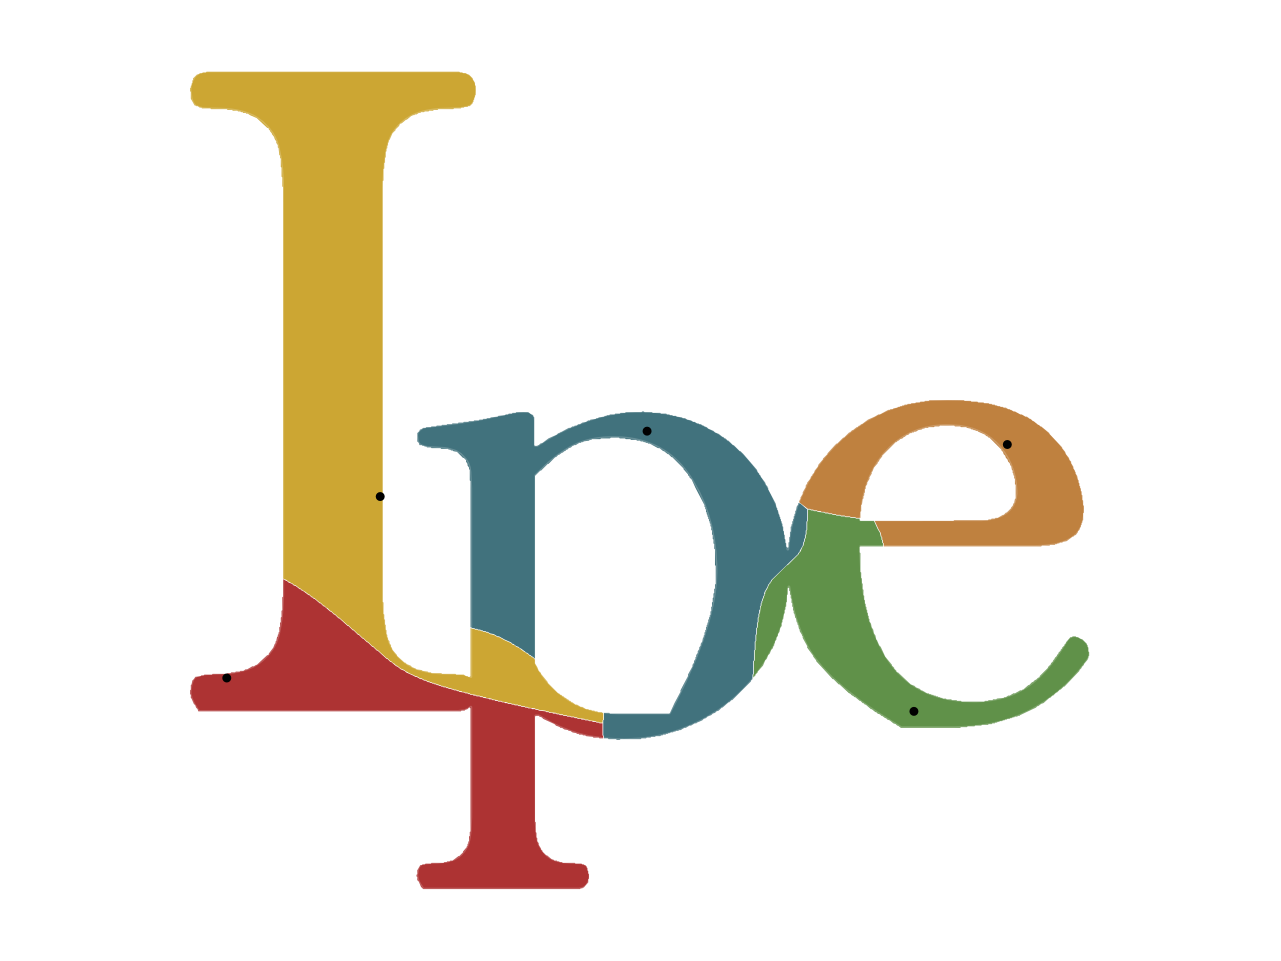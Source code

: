 <ipe creator="matplotlib" version="70005">
 <ipestyle name="opacity">
  <opacity name="10%" value="0.1"/>
  <opacity name="20%" value="0.2"/>
  <opacity name="30%" value="0.3"/>
  <opacity name="40%" value="0.4"/>
  <opacity name="50%" value="0.5"/>
  <opacity name="60%" value="0.6"/>
  <opacity name="70%" value="0.7"/>
  <opacity name="80%" value="0.8"/>
  <opacity name="90%" value="0.9"/>
 </ipestyle>
 <page>
  <path cap="0" fill="1 1 1" fillrule="wind" join="0" pen="0" stroke="1 1 1">
0 0 m
460.8 0 l
460.8 345.6 l
0 345.6 l
h
  </path>
  <path cap="0" fill="0.6 0 0" fillrule="wind" join="0" pen="0" stroke="0 0 0">
70.0485 101.391 m
69.2387 100.581 l
68.9687 99.2311 l
68.6988 98.9612 l
68.6988 97.3413 l
68.4288 97.0713 l
68.4288 95.7214 l
68.6988 95.4514 l
68.6988 94.3715 l
68.9687 94.1016 l
69.7786 92.2117 l
70.3185 91.6718 l
70.5884 90.8618 l
71.1283 90.3219 l
71.3983 89.5119 l
165.881 89.5119 l
166.151 89.7819 l
167.231 89.7819 l
167.501 90.0519 l
168.311 90.3219 l
168.851 90.8618 l
169.121 90.8618 l
169.391 90.5919 l
169.391 46.3155 l
169.121 46.0456 l
169.121 44.6957 l
168.851 44.4257 l
168.851 42.8058 l
168.581 42.5359 l
168.581 41.9959 l
168.311 41.7259 l
168.311 41.186 l
168.041 40.916 l
168.041 40.646 l
166.691 39.0261 l
166.691 38.7562 l
165.342 37.4063 l
165.072 37.4063 l
162.912 35.7864 l
162.102 35.7864 l
161.832 35.5164 l
161.022 35.5164 l
160.752 35.2465 l
159.943 35.2465 l
159.673 34.9765 l
155.353 34.9765 l
155.083 34.7065 l
153.194 34.7065 l
152.924 34.4365 l
152.114 34.4365 l
151.844 34.1666 l
151.304 34.1666 l
150.224 32.2767 l
150.224 30.9268 l
149.954 30.6568 l
149.954 30.1169 l
150.224 29.8469 l
150.224 28.767 l
150.764 28.227 l
151.574 26.3372 l
152.384 25.5273 l
208.804 25.5273 l
209.074 25.7973 l
209.614 25.7973 l
209.884 26.0672 l
210.154 26.0672 l
211.773 27.9571 l
211.773 29.037 l
212.043 29.307 l
212.043 30.9268 l
211.773 31.1968 l
211.773 32.0067 l
211.503 32.2767 l
211.503 33.0866 l
211.233 33.3566 l
211.233 33.6266 l
210.694 34.1666 l
210.424 34.1666 l
210.154 34.4365 l
209.614 34.4365 l
209.344 34.7065 l
207.184 34.7065 l
206.914 34.9765 l
202.595 34.9765 l
202.325 35.2465 l
201.515 35.2465 l
201.245 35.5164 l
200.705 35.5164 l
200.435 35.7864 l
199.625 35.7864 l
199.356 36.0564 l
198.546 36.3264 l
196.926 37.6763 l
196.656 37.6763 l
195.306 39.0261 l
195.306 39.2961 l
194.766 39.8361 l
194.766 40.1061 l
193.956 41.4559 l
193.956 41.9959 l
193.417 42.8058 l
193.417 43.8857 l
193.147 44.1557 l
193.147 45.7756 l
192.877 46.0456 l
192.877 49.5553 l
192.607 49.8252 l
192.607 87.6221 l
192.877 87.8921 l
193.956 87.8921 l
194.226 87.6221 l
195.036 87.3521 l
195.576 86.8122 l
199.625 84.9223 l
200.165 84.3824 l
201.515 83.8424 l
201.785 83.5724 l
202.325 83.5724 l
203.135 83.0325 l
204.485 82.7625 l
204.755 82.4925 l
205.294 82.4925 l
206.104 81.9526 l
207.454 81.6826 l
207.724 81.4126 l
208.264 81.4126 l
208.534 81.1426 l
209.614 81.1426 l
209.884 80.8727 l
210.694 80.8727 l
210.963 80.6027 l
213.393 80.3327 l
213.663 80.0627 l
215.553 80.0627 l
215.823 79.7928 l
217.172 79.7928 l
217.172 80.6027 l
216.902 80.8727 l
216.902 85.1923 l
215.823 85.1923 l
215.553 85.4623 l
214.743 85.4623 l
214.473 85.7323 l
213.393 85.7323 l
213.123 86.0022 l
212.043 86.0022 l
211.773 86.2722 l
210.694 86.2722 l
210.424 86.5422 l
209.344 86.5422 l
209.074 86.8122 l
207.994 86.8122 l
207.724 87.0821 l
206.914 87.0821 l
206.644 87.3521 l
205.564 87.3521 l
205.294 87.6221 l
204.215 87.6221 l
203.945 87.8921 l
202.865 87.8921 l
202.595 88.1621 l
201.515 88.1621 l
201.245 88.432 l
200.435 88.432 l
200.165 88.702 l
199.086 88.702 l
198.816 88.972 l
197.736 88.972 l
197.466 89.242 l
196.656 89.242 l
196.386 89.5119 l
193.956 89.7819 l
193.687 90.0519 l
192.877 90.0519 l
192.607 90.3219 l
191.527 90.3219 l
191.257 90.5919 l
190.177 90.5919 l
189.907 90.8618 l
189.097 90.8618 l
188.827 91.1318 l
187.748 91.1318 l
187.478 91.4018 l
186.668 91.4018 l
186.398 91.6718 l
185.318 91.6718 l
185.048 91.9417 l
184.238 91.9417 l
183.968 92.2117 l
182.888 92.2117 l
182.619 92.4817 l
181.809 92.4817 l
181.539 92.7517 l
180.729 92.7517 l
180.459 93.0216 l
179.379 93.0216 l
179.109 93.2916 l
178.299 93.2916 l
178.029 93.5616 l
177.219 93.5616 l
176.95 93.8316 l
176.14 93.8316 l
175.87 94.1016 l
173.98 94.3715 l
173.71 94.6415 l
172.9 94.6415 l
172.63 94.9115 l
171.55 94.9115 l
171.281 95.1815 l
170.471 95.1815 l
170.201 95.4514 l
169.391 95.4514 l
169.121 95.7214 l
168.581 95.7214 l
168.311 95.9914 l
167.501 95.9914 l
167.231 96.2614 l
165.342 96.5314 l
165.072 96.8013 l
164.532 96.8013 l
164.262 97.0713 l
163.452 97.0713 l
163.182 97.3413 l
162.642 97.3413 l
162.372 97.6113 l
161.562 97.6113 l
161.292 97.8812 l
160.752 97.8812 l
160.482 98.1512 l
159.673 98.1512 l
159.403 98.4212 l
158.863 98.4212 l
158.593 98.6912 l
158.053 98.6912 l
157.783 98.9612 l
157.243 98.9612 l
156.973 99.2311 l
156.433 99.2311 l
156.163 99.5011 l
155.623 99.5011 l
155.353 99.7711 l
154.813 99.7711 l
154.543 100.041 l
154.004 100.041 l
153.194 100.581 l
152.654 100.581 l
151.844 101.121 l
151.304 101.121 l
149.954 101.931 l
149.414 101.931 l
149.144 102.201 l
146.175 103.551 l
145.635 104.091 l
144.285 104.631 l
142.936 105.711 l
142.666 105.711 l
140.776 107.33 l
140.506 107.33 l
139.426 108.41 l
139.156 108.41 l
135.917 111.38 l
135.647 111.38 l
134.297 112.73 l
134.027 112.73 l
132.407 114.35 l
132.137 114.35 l
130.788 115.7 l
130.518 115.7 l
129.168 117.05 l
128.898 117.05 l
127.278 118.67 l
127.008 118.67 l
125.389 120.289 l
125.119 120.289 l
122.149 122.989 l
121.879 122.989 l
120.53 124.339 l
120.26 124.339 l
119.18 125.419 l
118.91 125.419 l
116.75 127.309 l
116.48 127.309 l
115.4 128.389 l
115.131 128.389 l
113.241 130.009 l
112.971 130.009 l
112.431 130.549 l
112.161 130.549 l
111.351 131.358 l
111.081 131.358 l
108.922 132.978 l
108.652 132.978 l
108.112 133.518 l
107.842 133.518 l
106.492 134.598 l
105.682 134.868 l
105.142 135.408 l
103.793 135.948 l
103.253 136.488 l
102.983 136.488 l
102.173 137.028 l
101.903 137.028 l
101.903 130.818 l
101.633 130.549 l
101.633 125.959 l
101.363 125.689 l
101.363 123.529 l
101.093 123.259 l
101.093 121.639 l
100.823 121.369 l
100.823 120.019 l
100.553 119.749 l
100.553 118.13 l
100.283 117.86 l
100.283 117.32 l
100.013 117.05 l
100.013 116.51 l
99.7432 116.24 l
99.4733 114.89 l
99.2033 114.62 l
99.2033 114.08 l
98.9334 113.81 l
98.3935 112.46 l
96.7738 110.3 l
96.7738 110.03 l
96.5038 109.76 l
96.2339 109.76 l
92.4545 106.251 l
92.1846 106.251 l
91.3747 105.711 l
90.8348 105.711 l
88.9452 104.631 l
88.4053 104.631 l
87.5954 104.091 l
86.5156 104.091 l
86.2457 103.821 l
84.8959 103.821 l
84.6259 103.551 l
83.2762 103.551 l
83.0062 103.281 l
81.9264 103.281 l
81.6565 103.011 l
76.5274 103.011 l
76.2574 102.741 l
73.5579 102.741 l
73.288 102.471 l
72.4781 102.471 l
72.2081 102.201 l
70.3185 101.931 l
69.7786 101.121 l
h
  </path>
  <path cap="0" fill="0.686275 0.380392 0.0627451" fillrule="wind" join="0" pen="0" stroke="0 0 0">
358.897 185.354 m
360.517 183.734 l
360.517 183.464 l
361.057 182.924 l
361.327 182.114 l
361.867 181.574 l
362.137 180.764 l
362.676 180.224 l
362.946 179.414 l
363.486 178.874 l
363.756 178.065 l
364.026 177.795 l
364.296 176.445 l
364.566 176.175 l
364.566 175.365 l
364.836 175.095 l
364.836 174.555 l
365.106 174.285 l
365.106 173.475 l
365.376 173.205 l
365.376 171.315 l
365.646 171.045 l
365.646 166.186 l
365.376 165.916 l
365.106 164.566 l
364.836 164.296 l
364.566 163.486 l
364.026 162.946 l
364.026 162.676 l
362.407 161.056 l
362.137 161.056 l
361.327 160.246 l
361.057 160.246 l
359.167 159.166 l
358.357 159.166 l
358.087 158.896 l
357.007 158.896 l
356.738 158.626 l
355.928 158.626 l
355.658 158.356 l
343.51 158.356 l
343.24 158.086 l
314.895 158.086 l
316.245 155.116 l
317.055 153.767 l
317.325 152.417 l
317.594 152.147 l
317.594 151.337 l
317.864 151.067 l
317.864 150.257 l
318.134 149.987 l
318.134 148.907 l
374.824 148.907 l
375.094 149.177 l
377.794 149.177 l
378.064 149.447 l
379.683 149.447 l
379.953 149.717 l
380.493 149.717 l
380.763 149.987 l
381.303 149.987 l
381.573 150.257 l
382.383 150.257 l
382.653 150.527 l
384.003 150.797 l
386.162 152.417 l
386.432 152.417 l
386.972 152.957 l
387.242 152.957 l
388.052 154.037 l
388.052 154.307 l
388.592 154.846 l
388.862 155.656 l
389.132 155.926 l
389.132 156.466 l
389.402 156.736 l
389.402 157.276 l
389.672 157.546 l
389.672 158.086 l
389.942 158.356 l
389.942 160.786 l
390.212 161.056 l
390.212 163.486 l
389.942 163.756 l
389.942 165.376 l
389.672 165.646 l
389.672 167.265 l
389.402 167.535 l
389.402 168.615 l
389.132 168.885 l
389.132 169.695 l
388.862 169.965 l
388.862 170.505 l
388.592 170.775 l
388.592 171.585 l
388.322 171.855 l
388.322 172.665 l
388.052 172.935 l
387.782 174.285 l
387.242 175.095 l
387.242 175.635 l
386.972 175.905 l
386.972 176.175 l
386.432 176.985 l
386.432 177.525 l
385.622 178.874 l
385.622 179.414 l
385.082 179.954 l
384.813 180.764 l
383.733 182.114 l
383.463 182.924 l
382.383 184.274 l
382.383 184.544 l
377.794 189.404 l
377.794 189.674 l
374.824 192.103 l
374.554 192.103 l
374.014 192.643 l
373.744 192.643 l
372.125 193.993 l
371.855 193.993 l
371.045 194.803 l
370.775 194.803 l
369.695 195.613 l
369.155 195.613 l
367.806 196.423 l
367.266 196.423 l
365.376 197.503 l
364.836 197.503 l
364.026 198.043 l
363.756 198.043 l
363.486 198.313 l
362.946 198.313 l
362.137 198.853 l
361.327 198.853 l
361.057 199.123 l
360.247 199.123 l
359.977 199.393 l
359.167 199.393 l
358.897 199.663 l
358.357 199.663 l
358.087 199.933 l
357.277 199.933 l
357.007 200.203 l
356.198 200.203 l
355.928 200.473 l
354.308 200.473 l
354.038 200.743 l
352.148 200.743 l
351.878 201.013 l
349.719 201.013 l
349.449 201.283 l
347.289 201.283 l
347.019 201.553 l
334.601 201.553 l
334.332 201.283 l
332.982 201.283 l
332.712 201.013 l
331.362 201.013 l
331.092 200.743 l
329.742 200.743 l
329.472 200.473 l
328.123 200.473 l
327.853 200.203 l
326.773 200.203 l
326.503 199.933 l
325.693 199.933 l
325.423 199.663 l
324.883 199.663 l
324.613 199.393 l
324.073 199.393 l
323.803 199.123 l
323.263 199.123 l
322.994 198.853 l
321.644 198.583 l
321.374 198.313 l
320.564 198.313 l
320.294 198.043 l
319.754 198.043 l
316.785 196.423 l
316.245 196.423 l
314.895 195.613 l
312.465 194.533 l
310.306 192.913 l
310.036 192.913 l
309.496 192.373 l
309.226 192.373 l
308.686 191.833 l
308.416 191.833 l
307.066 190.754 l
306.796 190.754 l
305.987 189.944 l
305.717 189.944 l
303.827 188.054 l
303.557 188.054 l
301.397 185.894 l
301.127 185.894 l
300.588 185.354 l
297.888 182.384 l
297.888 182.114 l
296.268 180.494 l
296.268 180.224 l
294.649 178.335 l
294.379 177.525 l
293.299 176.175 l
293.029 175.365 l
292.489 174.825 l
292.489 174.555 l
291.949 174.015 l
291.679 173.205 l
290.599 171.855 l
290.599 171.585 l
290.059 170.775 l
290.059 170.235 l
288.98 168.345 l
288.98 167.805 l
288.17 166.456 l
288.17 165.916 l
287.9 165.646 l
287.63 164.836 l
290.869 162.406 l
291.679 162.406 l
291.949 162.136 l
292.759 162.136 l
293.029 161.866 l
294.109 161.866 l
294.379 161.596 l
295.458 161.596 l
295.728 161.326 l
296.808 161.326 l
297.078 161.056 l
298.158 161.056 l
298.428 160.786 l
299.508 160.786 l
299.778 160.516 l
300.857 160.516 l
301.127 160.246 l
302.477 160.246 l
302.747 159.976 l
304.097 159.976 l
304.367 159.706 l
305.987 159.706 l
306.257 159.436 l
307.876 159.436 l
308.146 159.166 l
309.766 159.166 l
309.766 161.326 l
310.036 161.596 l
310.036 163.756 l
310.306 164.026 l
310.576 165.916 l
310.846 166.186 l
310.846 166.995 l
311.116 167.265 l
311.116 168.075 l
311.386 168.345 l
311.386 169.425 l
311.656 169.695 l
311.656 170.505 l
312.195 171.315 l
312.195 171.855 l
313.005 173.205 l
313.005 173.745 l
313.815 175.095 l
313.815 175.635 l
314.085 175.905 l
314.625 177.255 l
315.975 178.874 l
315.975 179.144 l
316.515 179.684 l
316.515 179.954 l
317.594 181.304 l
317.594 181.574 l
322.454 186.434 l
322.724 186.434 l
323.263 186.974 l
323.533 186.974 l
324.073 187.514 l
324.883 187.784 l
325.423 188.324 l
325.693 188.324 l
326.233 188.864 l
327.043 189.134 l
327.583 189.674 l
328.123 189.674 l
328.393 189.944 l
328.932 189.944 l
329.202 190.214 l
329.742 190.214 l
330.552 190.754 l
331.902 191.023 l
332.172 191.293 l
332.712 191.293 l
332.982 191.563 l
334.062 191.563 l
334.332 191.833 l
336.221 191.833 l
336.491 192.103 l
338.111 192.103 l
338.381 192.373 l
343.51 192.373 l
343.78 192.103 l
345.669 192.103 l
345.939 191.833 l
347.829 191.833 l
348.099 191.563 l
349.449 191.293 l
349.719 191.023 l
350.259 191.023 l
350.529 190.754 l
351.069 190.754 l
351.338 190.484 l
351.878 190.484 l
352.148 190.214 l
354.578 189.134 l
355.118 188.594 l
355.388 188.594 l
355.928 188.054 l
356.198 188.054 l
359.167 185.084 l
h
  </path>
  <path cap="0" fill="0.74902 0.564706 0" fillrule="wind" join="0" pen="0" stroke="0 0 0">
101.903 166.726 m
101.903 137.298 l
103.253 136.758 l
103.793 136.218 l
104.062 136.218 l
104.872 135.678 l
105.142 135.678 l
105.682 135.138 l
106.492 134.868 l
107.842 133.788 l
108.112 133.788 l
108.652 133.248 l
108.922 133.248 l
109.462 132.708 l
109.731 132.708 l
111.081 131.628 l
111.351 131.628 l
112.161 130.818 l
112.431 130.818 l
112.971 130.279 l
113.241 130.279 l
115.131 128.659 l
115.4 128.659 l
116.48 127.579 l
116.75 127.579 l
117.56 126.769 l
117.83 126.769 l
118.91 125.689 l
119.18 125.689 l
120.26 124.609 l
120.53 124.609 l
121.879 123.259 l
122.149 123.259 l
125.119 120.559 l
125.389 120.559 l
127.008 118.939 l
127.278 118.939 l
128.898 117.32 l
129.168 117.32 l
130.518 115.97 l
130.788 115.97 l
132.137 114.62 l
132.407 114.62 l
134.027 113 l
134.297 113 l
135.647 111.65 l
135.917 111.65 l
139.156 108.68 l
139.426 108.68 l
140.506 107.6 l
140.776 107.6 l
141.586 106.791 l
141.856 106.791 l
142.666 105.981 l
142.936 105.981 l
144.285 104.901 l
145.635 104.361 l
146.175 103.821 l
146.445 103.821 l
147.255 103.281 l
149.144 102.471 l
149.414 102.201 l
149.954 102.201 l
151.304 101.391 l
151.844 101.391 l
152.654 100.851 l
153.194 100.851 l
154.004 100.311 l
154.543 100.311 l
154.813 100.041 l
155.353 100.041 l
155.623 99.7711 l
156.163 99.7711 l
156.433 99.5011 l
156.973 99.5011 l
157.243 99.2311 l
157.783 99.2311 l
158.053 98.9612 l
158.593 98.9612 l
158.863 98.6912 l
159.403 98.6912 l
159.673 98.4212 l
160.482 98.4212 l
160.752 98.1512 l
161.292 98.1512 l
161.562 97.8812 l
162.372 97.8812 l
162.642 97.6113 l
163.182 97.6113 l
163.452 97.3413 l
164.262 97.3413 l
164.532 97.0713 l
165.072 97.0713 l
165.342 96.8013 l
166.151 96.8013 l
166.421 96.5314 l
167.231 96.5314 l
167.501 96.2614 l
168.311 96.2614 l
168.581 95.9914 l
169.121 95.9914 l
169.391 95.7214 l
171.281 95.4514 l
171.55 95.1815 l
172.63 95.1815 l
172.9 94.9115 l
173.71 94.9115 l
173.98 94.6415 l
174.79 94.6415 l
175.06 94.3715 l
176.95 94.1016 l
177.219 93.8316 l
179.109 93.5616 l
179.379 93.2916 l
180.459 93.2916 l
180.729 93.0216 l
182.619 92.7517 l
182.888 92.4817 l
183.968 92.4817 l
184.238 92.2117 l
185.048 92.2117 l
185.318 91.9417 l
186.398 91.9417 l
186.668 91.6718 l
187.478 91.6718 l
187.748 91.4018 l
188.827 91.4018 l
189.097 91.1318 l
189.907 91.1318 l
190.177 90.8618 l
192.607 90.5919 l
192.877 90.3219 l
193.687 90.3219 l
193.956 90.0519 l
196.386 89.7819 l
196.656 89.5119 l
197.466 89.5119 l
197.736 89.242 l
200.165 88.972 l
200.435 88.702 l
201.245 88.702 l
201.515 88.432 l
202.595 88.432 l
202.865 88.1621 l
203.945 88.1621 l
204.215 87.8921 l
205.294 87.8921 l
205.564 87.6221 l
206.644 87.6221 l
206.914 87.3521 l
207.724 87.3521 l
207.994 87.0821 l
210.424 86.8122 l
210.694 86.5422 l
211.773 86.5422 l
212.043 86.2722 l
214.473 86.0022 l
214.743 85.7323 l
215.553 85.7323 l
215.823 85.4623 l
216.902 85.4623 l
216.902 86.2722 l
217.172 86.5422 l
217.172 88.972 l
216.902 88.972 l
216.632 89.242 l
215.283 89.242 l
215.013 89.5119 l
214.203 89.5119 l
213.933 89.7819 l
213.123 89.7819 l
212.853 90.0519 l
212.043 90.0519 l
211.773 90.3219 l
210.963 90.3219 l
209.614 91.1318 l
209.074 91.1318 l
207.724 91.9417 l
207.184 91.9417 l
206.104 92.7517 l
205.834 92.7517 l
205.294 93.2916 l
205.025 93.2916 l
204.485 93.8316 l
204.215 93.8316 l
203.675 94.3715 l
203.405 94.3715 l
202.865 94.9115 l
202.595 94.9115 l
202.055 95.4514 l
201.785 95.4514 l
201.245 95.9914 l
200.975 95.9914 l
197.196 99.7711 l
197.196 100.041 l
194.766 103.011 l
194.766 103.281 l
193.956 104.091 l
193.417 105.441 l
192.607 106.791 l
192.607 108.14 l
191.797 108.95 l
191.527 108.95 l
190.987 109.49 l
190.717 109.49 l
189.907 110.3 l
189.637 110.3 l
189.097 110.84 l
188.827 110.84 l
186.668 112.46 l
185.858 112.73 l
185.318 113.27 l
184.508 113.54 l
183.968 114.08 l
181.539 115.16 l
179.649 116.24 l
179.109 116.24 l
177.759 117.05 l
176.41 117.32 l
175.6 117.86 l
175.06 117.86 l
174.79 118.13 l
173.98 118.13 l
173.71 118.4 l
173.17 118.4 l
172.9 118.67 l
172.09 118.67 l
171.82 118.939 l
171.011 118.939 l
170.741 119.209 l
169.931 119.209 l
169.661 119.479 l
169.391 119.479 l
169.391 102.201 l
169.121 101.931 l
168.581 101.931 l
168.311 102.201 l
167.771 102.201 l
166.961 102.741 l
164.262 102.741 l
163.992 103.011 l
159.133 103.011 l
158.863 103.281 l
155.353 103.281 l
155.083 103.551 l
154.274 103.551 l
154.004 103.821 l
152.114 104.091 l
151.844 104.361 l
149.954 104.631 l
149.684 104.901 l
148.335 105.441 l
147.795 105.981 l
146.445 106.521 l
145.905 107.06 l
145.635 107.06 l
142.936 109.49 l
142.936 109.76 l
141.316 111.65 l
141.046 112.46 l
140.776 112.73 l
140.776 113.27 l
140.236 114.08 l
140.236 114.62 l
139.696 115.43 l
139.696 115.97 l
139.426 116.24 l
139.426 117.05 l
139.156 117.32 l
139.156 118.67 l
138.886 118.939 l
138.886 120.559 l
138.616 120.829 l
138.616 122.449 l
138.346 122.719 l
138.346 124.339 l
138.076 124.609 l
138.076 128.659 l
137.806 128.929 l
137.806 280.386 l
138.076 280.656 l
138.076 284.706 l
138.346 284.976 l
138.346 286.865 l
138.616 287.135 l
138.616 288.755 l
138.886 289.025 l
138.886 290.915 l
139.156 291.185 l
139.156 291.995 l
139.426 292.265 l
139.426 293.075 l
139.696 293.345 l
139.696 294.155 l
139.966 294.425 l
139.966 294.965 l
140.236 295.235 l
141.316 297.665 l
142.396 298.745 l
142.396 299.014 l
143.745 300.364 l
143.745 300.634 l
144.285 301.174 l
144.555 301.174 l
146.175 302.524 l
146.445 302.524 l
148.065 303.874 l
148.335 303.874 l
148.605 304.144 l
149.144 304.144 l
149.414 304.414 l
149.954 304.414 l
150.764 304.954 l
151.304 304.954 l
151.574 305.224 l
152.654 305.224 l
152.924 305.494 l
154.274 305.494 l
154.543 305.764 l
155.893 305.764 l
156.163 306.034 l
157.513 306.034 l
157.783 306.304 l
163.182 306.304 l
163.452 306.574 l
165.881 306.574 l
166.151 306.844 l
166.961 306.844 l
167.231 307.114 l
168.311 307.114 l
168.581 307.384 l
169.121 307.384 l
170.201 308.464 l
170.201 308.734 l
170.471 309.004 l
170.471 309.544 l
170.741 309.814 l
170.741 310.354 l
171.011 310.624 l
171.011 311.163 l
171.281 311.433 l
171.281 314.673 l
171.011 314.943 l
171.011 315.753 l
170.201 317.103 l
170.201 317.373 l
168.851 318.723 l
168.041 318.993 l
167.771 319.263 l
166.691 319.263 l
166.421 319.533 l
165.612 319.533 l
165.342 319.803 l
74.3678 319.803 l
74.0978 319.533 l
73.018 319.533 l
72.7481 319.263 l
71.9382 319.263 l
71.6682 318.993 l
70.8584 318.723 l
69.5086 317.373 l
69.5086 316.833 l
69.2387 316.563 l
69.2387 315.753 l
68.9687 315.483 l
68.9687 314.943 l
68.6988 314.673 l
68.6988 314.133 l
68.4288 313.863 l
68.4288 312.783 l
68.6988 312.513 l
68.6988 310.084 l
70.0485 307.654 l
70.3185 307.654 l
70.5884 307.384 l
71.1283 307.384 l
71.9382 306.844 l
72.4781 306.844 l
72.7481 306.574 l
75.7175 306.574 l
75.9875 306.304 l
81.6565 306.304 l
81.9264 306.034 l
83.5461 306.034 l
83.8161 305.764 l
85.4358 305.764 l
85.7057 305.494 l
86.5156 305.494 l
86.7856 305.224 l
87.3255 305.224 l
87.5954 304.954 l
88.4053 304.954 l
88.6752 304.684 l
89.2151 304.684 l
90.025 304.144 l
92.4545 303.064 l
96.2339 299.554 l
96.5038 299.554 l
96.7738 299.284 l
96.7738 299.014 l
97.3137 298.475 l
97.3137 298.205 l
97.8536 297.665 l
97.8536 297.395 l
98.6634 296.315 l
98.9334 295.505 l
99.4733 294.695 l
99.4733 294.155 l
100.013 293.345 l
100.013 292.535 l
100.283 292.265 l
100.553 289.835 l
100.823 289.565 l
100.823 288.755 l
101.093 288.485 l
101.093 285.516 l
101.363 285.246 l
101.363 282.006 l
101.633 281.736 l
101.633 278.496 l
101.903 278.226 l
101.903 166.456 l
h
  </path>
  <path cap="0" fill="0.219608 0.462745 0.113725" fillrule="wind" join="0" pen="0" stroke="0 0 0">
315.165 89.242 m
315.435 89.242 l
315.975 88.702 l
316.785 88.432 l
317.325 87.8921 l
317.594 87.8921 l
318.674 87.0821 l
318.944 87.0821 l
319.484 86.5422 l
320.294 86.2722 l
321.644 85.1923 l
322.454 84.9223 l
322.994 84.3824 l
323.263 84.3824 l
324.343 83.5724 l
345.669 83.5724 l
345.939 83.8424 l
348.099 83.8424 l
348.369 84.1124 l
350.799 84.1124 l
351.069 84.3824 l
353.228 84.3824 l
353.498 84.6523 l
355.658 84.6523 l
355.928 84.9223 l
357.007 84.9223 l
357.277 85.1923 l
358.087 85.1923 l
358.357 85.4623 l
358.897 85.4623 l
359.167 85.7323 l
359.707 85.7323 l
359.977 86.0022 l
360.787 86.0022 l
361.057 86.2722 l
361.597 86.2722 l
361.867 86.5422 l
362.407 86.5422 l
362.676 86.8122 l
363.486 86.8122 l
363.756 87.0821 l
364.296 87.0821 l
364.566 87.3521 l
365.106 87.3521 l
365.376 87.6221 l
366.186 87.6221 l
366.456 87.8921 l
366.996 87.8921 l
367.266 88.1621 l
372.935 90.8618 l
373.475 91.4018 l
373.744 91.4018 l
374.824 92.2117 l
375.634 92.4817 l
377.794 94.3715 l
378.064 94.3715 l
378.874 95.1815 l
379.144 95.1815 l
380.223 96.2614 l
380.493 96.2614 l
381.573 97.3413 l
381.843 97.3413 l
382.923 98.4212 l
383.193 98.4212 l
388.592 104.091 l
388.592 104.361 l
389.402 105.171 l
389.402 105.441 l
390.212 106.251 l
390.212 106.521 l
391.561 108.14 l
391.561 108.41 l
391.831 108.68 l
391.831 109.22 l
392.101 109.49 l
392.101 110.84 l
391.831 111.11 l
391.831 112.46 l
391.561 112.73 l
391.561 113.27 l
391.291 113.54 l
391.291 113.81 l
389.672 115.43 l
388.862 115.7 l
388.052 116.24 l
387.512 116.24 l
387.242 116.51 l
386.162 116.51 l
385.892 116.24 l
385.352 116.24 l
383.733 114.35 l
383.733 114.08 l
383.193 113.54 l
383.193 113.27 l
382.383 112.46 l
382.383 112.19 l
381.843 111.65 l
381.843 111.38 l
381.033 110.57 l
381.033 110.3 l
380.493 109.76 l
380.493 109.49 l
379.683 108.68 l
379.683 108.41 l
379.144 107.87 l
379.144 107.6 l
378.334 106.791 l
378.334 106.521 l
377.254 105.441 l
377.254 105.171 l
374.284 102.201 l
374.284 101.931 l
374.014 101.661 l
373.744 101.661 l
372.935 100.851 l
372.665 100.851 l
371.855 100.041 l
371.585 100.041 l
370.505 98.9612 l
370.235 98.9612 l
368.345 97.3413 l
368.076 97.3413 l
367.806 97.0713 l
367.266 97.0713 l
365.376 95.9914 l
364.836 95.9914 l
363.486 95.1815 l
362.946 95.1815 l
362.137 94.6415 l
361.597 94.6415 l
361.327 94.3715 l
358.897 94.1016 l
358.627 93.8316 l
357.547 93.8316 l
357.277 93.5616 l
355.928 93.5616 l
355.658 93.2916 l
354.578 93.2916 l
354.308 93.0216 l
346.209 93.0216 l
345.939 93.2916 l
344.59 93.2916 l
344.32 93.5616 l
342.7 93.5616 l
342.43 93.8316 l
340.81 93.8316 l
340.54 94.1016 l
339.461 94.1016 l
339.191 94.3715 l
338.651 94.3715 l
338.381 94.6415 l
337.841 94.6415 l
337.571 94.9115 l
337.031 94.9115 l
336.761 95.1815 l
336.221 95.1815 l
335.951 95.4514 l
335.411 95.4514 l
335.141 95.7214 l
334.601 95.7214 l
334.332 95.9914 l
333.792 95.9914 l
331.902 97.0713 l
331.632 97.0713 l
331.092 97.6113 l
329.742 98.1512 l
329.202 98.6912 l
327.853 99.2311 l
323.263 103.551 l
322.994 103.551 l
322.724 103.821 l
322.724 104.091 l
321.914 104.901 l
321.914 105.171 l
321.104 105.981 l
321.104 106.251 l
318.674 109.22 l
317.055 112.73 l
316.515 113.27 l
315.705 115.16 l
315.435 115.43 l
315.165 116.78 l
314.625 117.59 l
314.355 118.939 l
313.815 119.749 l
313.545 121.099 l
313.005 121.909 l
313.005 122.719 l
312.735 122.989 l
312.735 123.799 l
312.465 124.069 l
312.465 124.879 l
312.195 125.149 l
312.195 125.959 l
311.925 126.229 l
311.925 127.039 l
311.656 127.309 l
311.656 128.119 l
311.386 128.389 l
311.386 129.469 l
311.116 129.739 l
311.116 131.088 l
310.846 131.358 l
310.846 133.248 l
310.576 133.518 l
310.576 135.408 l
310.306 135.678 l
310.306 137.298 l
310.036 137.568 l
310.036 139.458 l
309.766 139.728 l
309.766 146.477 l
309.496 146.747 l
309.496 148.637 l
309.766 148.907 l
317.864 148.907 l
317.864 149.987 l
317.594 150.257 l
317.594 151.067 l
317.325 151.337 l
317.325 152.147 l
317.055 152.417 l
316.785 153.767 l
315.975 155.116 l
314.625 158.086 l
309.766 158.086 l
309.496 158.356 l
309.496 158.896 l
308.146 158.896 l
307.876 159.166 l
306.257 159.166 l
305.987 159.436 l
304.367 159.436 l
304.097 159.706 l
302.747 159.706 l
302.477 159.976 l
301.127 159.976 l
300.857 160.246 l
299.778 160.246 l
299.508 160.516 l
298.428 160.516 l
298.158 160.786 l
297.078 160.786 l
296.808 161.056 l
294.379 161.326 l
294.109 161.596 l
293.029 161.596 l
292.759 161.866 l
291.949 161.866 l
291.679 162.136 l
290.869 162.136 l
290.869 158.086 l
290.599 157.816 l
290.599 154.846 l
290.329 154.577 l
290.329 153.227 l
290.059 152.957 l
290.059 151.877 l
289.789 151.607 l
289.789 150.797 l
289.519 150.527 l
289.25 149.177 l
288.98 148.907 l
288.17 147.017 l
287.63 146.477 l
287.63 146.207 l
284.66 143.237 l
283.581 142.158 l
283.311 142.158 l
277.912 136.758 l
277.912 136.488 l
277.372 135.948 l
277.372 135.678 l
276.832 135.138 l
276.292 133.788 l
275.482 132.438 l
275.482 131.898 l
275.212 131.628 l
275.212 131.088 l
274.942 130.818 l
274.942 130.279 l
274.672 130.009 l
274.672 129.469 l
274.402 129.199 l
274.402 128.659 l
274.132 128.389 l
274.132 127.579 l
273.862 127.309 l
273.592 124.879 l
273.322 124.609 l
273.322 123.529 l
273.052 123.259 l
273.052 121.639 l
272.782 121.369 l
272.782 119.749 l
272.513 119.479 l
272.513 117.32 l
272.243 117.05 l
272.243 114.89 l
271.973 114.62 l
271.973 111.65 l
271.703 111.38 l
271.703 107.87 l
271.433 107.6 l
271.433 103.011 l
271.163 102.741 l
271.163 101.391 l
271.163 101.661 l
271.973 102.471 l
271.973 102.741 l
272.782 103.551 l
272.782 103.821 l
274.672 105.981 l
275.482 107.87 l
276.022 108.41 l
276.562 109.76 l
277.102 110.3 l
277.642 111.65 l
278.181 112.19 l
278.451 113 l
278.721 113.27 l
278.721 113.81 l
278.991 114.08 l
278.991 114.62 l
279.531 115.43 l
279.531 115.97 l
280.071 116.78 l
280.071 117.32 l
280.611 118.13 l
280.881 119.479 l
281.421 120.289 l
281.421 121.369 l
281.691 121.639 l
281.691 122.449 l
281.961 122.719 l
282.231 124.609 l
282.501 124.879 l
282.501 125.959 l
282.771 126.229 l
282.771 127.039 l
283.041 127.309 l
283.041 128.659 l
283.311 128.929 l
283.311 131.358 l
283.581 131.628 l
283.581 133.788 l
283.85 134.058 l
284.12 133.788 l
284.12 132.978 l
284.39 132.708 l
284.39 131.628 l
284.66 131.358 l
284.66 130.279 l
284.93 130.009 l
284.93 128.659 l
285.2 128.389 l
285.2 127.309 l
285.47 127.039 l
285.47 125.959 l
285.74 125.689 l
285.74 124.879 l
286.01 124.609 l
286.28 123.259 l
286.55 122.989 l
286.82 121.639 l
287.09 121.369 l
287.09 120.829 l
287.36 120.559 l
287.63 119.209 l
287.9 118.939 l
287.9 118.4 l
288.71 117.05 l
288.71 116.78 l
288.98 116.51 l
288.98 115.97 l
290.599 113 l
290.599 112.46 l
292.759 109.49 l
292.759 109.22 l
293.839 107.87 l
293.839 107.6 l
299.778 101.121 l
300.048 101.121 l
301.937 99.2311 l
302.207 99.2311 l
305.717 95.9914 l
305.987 95.9914 l
306.796 95.1815 l
307.066 95.1815 l
307.606 94.6415 l
307.876 94.6415 l
309.496 93.2916 l
309.766 93.2916 l
310.576 92.4817 l
310.846 92.4817 l
311.386 91.9417 l
311.656 91.9417 l
313.545 90.3219 l
313.815 90.3219 l
315.165 89.242 l
315.435 89.242 l
h
  </path>
  <path cap="0" fill="0.0745098 0.309804 0.360784" fillrule="wind" join="0" pen="0" stroke="0 0 0">
202.055 190.214 m
201.245 189.674 l
200.975 189.674 l
200.435 189.134 l
197.466 187.784 l
195.306 186.164 l
194.496 185.894 l
193.956 185.354 l
193.687 185.354 l
193.417 185.084 l
192.607 185.084 l
192.337 185.354 l
192.337 195.343 l
192.067 195.613 l
192.067 195.883 l
191.527 196.423 l
191.257 196.423 l
190.177 197.233 l
185.858 197.233 l
185.588 196.963 l
184.508 196.963 l
184.238 196.693 l
183.158 196.693 l
182.888 196.423 l
182.079 196.423 l
181.809 196.153 l
179.379 195.883 l
179.109 195.613 l
176.68 195.343 l
176.41 195.073 l
175.33 195.073 l
175.06 194.803 l
173.98 194.803 l
173.71 194.533 l
172.63 194.533 l
172.36 194.263 l
170.741 194.263 l
170.471 193.993 l
168.851 193.993 l
168.581 193.723 l
166.961 193.723 l
166.691 193.453 l
165.072 193.453 l
164.802 193.183 l
162.912 193.183 l
162.642 192.913 l
161.022 192.913 l
160.752 192.643 l
159.133 192.643 l
158.863 192.373 l
157.243 192.373 l
156.973 192.103 l
155.353 192.103 l
155.083 191.833 l
153.464 191.833 l
153.194 191.563 l
152.384 191.563 l
151.574 191.023 l
151.304 191.023 l
151.034 190.754 l
151.034 190.484 l
150.224 189.674 l
150.224 186.704 l
150.764 186.164 l
151.034 185.354 l
151.844 185.354 l
152.114 185.084 l
152.654 185.084 l
152.924 184.814 l
153.464 184.814 l
153.734 184.544 l
155.083 184.544 l
155.353 184.274 l
158.593 184.274 l
158.863 184.004 l
161.292 184.004 l
161.562 183.734 l
162.102 183.734 l
162.372 183.464 l
162.912 183.464 l
163.182 183.194 l
164.532 182.924 l
166.691 180.764 l
166.961 180.764 l
167.771 179.954 l
167.771 179.414 l
168.311 178.605 l
168.311 178.065 l
168.851 177.255 l
168.851 176.715 l
169.121 176.445 l
169.121 172.665 l
169.391 172.395 l
169.391 119.749 l
169.661 119.749 l
169.931 119.479 l
170.741 119.479 l
171.011 119.209 l
171.82 119.209 l
172.09 118.939 l
172.9 118.939 l
173.17 118.67 l
173.71 118.67 l
173.98 118.4 l
174.79 118.4 l
175.06 118.13 l
175.6 118.13 l
176.41 117.59 l
177.759 117.32 l
179.109 116.51 l
179.649 116.51 l
181.539 115.43 l
183.968 114.35 l
184.508 113.81 l
184.778 113.81 l
185.858 113 l
186.668 112.73 l
187.208 112.19 l
187.478 112.19 l
189.637 110.57 l
189.907 110.57 l
190.717 109.76 l
190.987 109.76 l
191.527 109.22 l
191.797 109.22 l
192.607 108.41 l
192.607 174.285 l
194.496 176.175 l
194.766 176.175 l
197.196 178.605 l
197.466 178.605 l
199.895 181.034 l
200.165 181.034 l
200.975 181.844 l
201.245 181.844 l
202.325 182.654 l
202.595 182.654 l
203.135 183.194 l
203.405 183.194 l
203.945 183.734 l
204.215 183.734 l
204.755 184.274 l
205.564 184.544 l
206.104 185.084 l
206.374 185.084 l
206.644 185.354 l
207.184 185.354 l
208.534 186.164 l
209.074 186.164 l
209.344 186.434 l
209.884 186.434 l
210.154 186.704 l
212.043 186.974 l
212.313 187.244 l
212.853 187.244 l
213.123 187.514 l
216.093 187.514 l
216.362 187.784 l
219.602 187.784 l
219.872 188.054 l
222.841 188.054 l
223.111 187.784 l
225.001 187.784 l
225.271 187.514 l
226.891 187.514 l
227.161 187.244 l
229.05 187.244 l
229.32 186.974 l
230.4 186.974 l
230.67 186.704 l
231.48 186.704 l
231.75 186.434 l
232.29 186.434 l
232.56 186.164 l
233.1 186.164 l
233.369 185.894 l
233.909 185.894 l
236.879 184.274 l
237.419 184.274 l
238.769 183.194 l
239.038 183.194 l
240.388 182.114 l
240.658 182.114 l
241.738 181.034 l
242.008 181.034 l
246.057 176.985 l
246.057 176.715 l
247.677 174.825 l
247.677 174.555 l
248.217 174.015 l
248.217 173.745 l
249.027 172.935 l
250.376 169.965 l
253.616 163.756 l
253.616 163.216 l
253.886 162.946 l
253.886 162.406 l
254.156 162.136 l
254.156 161.326 l
254.426 161.056 l
254.426 160.516 l
254.696 160.246 l
254.696 159.706 l
254.966 159.436 l
254.966 158.896 l
255.236 158.626 l
255.236 158.086 l
255.506 157.816 l
255.506 157.276 l
255.775 157.006 l
255.775 156.196 l
256.045 155.926 l
256.045 154.846 l
256.315 154.577 l
256.315 153.227 l
256.585 152.957 l
256.585 151.607 l
256.855 151.337 l
256.855 149.987 l
257.125 149.717 l
257.125 148.097 l
257.395 147.827 l
257.395 142.158 l
257.665 141.888 l
257.665 135.408 l
257.395 135.138 l
257.395 133.788 l
257.125 133.518 l
257.125 132.168 l
256.855 131.898 l
256.855 130.549 l
256.585 130.279 l
256.585 128.929 l
256.315 128.659 l
256.315 127.309 l
256.045 127.039 l
256.045 125.689 l
255.775 125.419 l
255.775 124.339 l
255.506 124.069 l
255.506 123.529 l
255.236 123.259 l
255.236 122.719 l
254.966 122.449 l
254.966 121.639 l
254.696 121.369 l
254.696 120.829 l
254.426 120.559 l
254.426 120.019 l
254.156 119.749 l
254.156 118.939 l
253.886 118.67 l
253.886 118.13 l
253.616 117.86 l
253.616 117.05 l
253.346 116.78 l
253.346 116.24 l
253.076 115.97 l
252.806 114.62 l
252.266 113.81 l
252.266 113.27 l
251.726 112.46 l
251.726 111.92 l
251.186 111.11 l
251.186 110.57 l
250.646 109.76 l
250.646 109.22 l
250.376 108.95 l
250.376 108.41 l
249.837 107.6 l
249.837 107.06 l
249.297 106.251 l
249.297 105.711 l
247.677 102.741 l
247.677 102.201 l
244.977 97.0713 l
244.977 96.5314 l
242.818 92.4817 l
241.198 88.972 l
240.928 88.702 l
219.602 88.702 l
219.332 88.972 l
217.442 88.972 l
217.442 86.5422 l
217.172 86.2722 l
217.172 80.8727 l
217.442 80.6027 l
217.442 79.7928 l
218.792 79.7928 l
219.062 79.5228 l
221.762 79.5228 l
222.031 79.2528 l
223.111 79.2528 l
223.381 79.5228 l
230.67 79.5228 l
230.94 79.7928 l
232.56 79.7928 l
232.83 80.0627 l
234.179 80.0627 l
234.449 80.3327 l
235.799 80.3327 l
236.069 80.6027 l
237.689 80.6027 l
237.959 80.8727 l
238.499 80.8727 l
238.769 81.1426 l
239.578 81.1426 l
239.848 81.4126 l
240.388 81.4126 l
240.658 81.6826 l
241.198 81.6826 l
241.468 81.9526 l
242.278 81.9526 l
242.548 82.2225 l
243.088 82.2225 l
243.358 82.4925 l
244.168 82.4925 l
244.438 82.7625 l
244.977 82.7625 l
246.327 83.5724 l
246.867 83.5724 l
248.217 84.3824 l
248.757 84.3824 l
250.106 85.1923 l
250.646 85.1923 l
250.916 85.4623 l
252.806 86.2722 l
253.346 86.8122 l
254.156 87.0821 l
254.696 87.6221 l
256.045 88.1621 l
256.585 88.702 l
257.395 88.972 l
257.935 89.5119 l
258.745 89.7819 l
259.825 90.8618 l
260.095 90.8618 l
262.254 92.7517 l
262.524 92.7517 l
263.334 93.5616 l
263.604 93.5616 l
270.353 100.311 l
270.353 100.581 l
270.893 101.121 l
270.893 102.741 l
271.163 103.011 l
271.163 107.6 l
271.433 107.87 l
271.433 111.38 l
271.703 111.65 l
271.703 114.62 l
271.973 114.89 l
271.973 117.05 l
272.243 117.32 l
272.243 119.479 l
272.513 119.749 l
272.513 121.369 l
272.782 121.639 l
272.782 123.259 l
273.052 123.529 l
273.052 124.609 l
273.322 124.879 l
273.322 125.959 l
273.592 126.229 l
273.592 127.309 l
273.862 127.579 l
273.862 128.389 l
274.132 128.659 l
274.132 129.199 l
274.402 129.469 l
274.402 130.009 l
274.672 130.279 l
274.672 130.818 l
274.942 131.088 l
275.212 132.438 l
276.292 134.328 l
276.562 135.138 l
277.102 135.678 l
277.102 135.948 l
277.642 136.488 l
277.642 136.758 l
287.36 146.207 l
287.36 146.477 l
287.9 147.017 l
287.9 147.287 l
288.98 149.177 l
289.25 150.527 l
289.519 150.797 l
289.519 151.607 l
289.789 151.877 l
289.789 152.957 l
290.059 153.227 l
290.059 154.577 l
290.329 154.846 l
290.329 157.816 l
290.599 158.086 l
290.599 162.406 l
290.329 162.406 l
288.17 164.296 l
287.36 164.566 l
287.36 164.026 l
286.82 163.216 l
286.55 161.866 l
286.28 161.596 l
286.28 160.786 l
286.01 160.516 l
286.01 159.976 l
285.74 159.706 l
285.74 158.896 l
285.47 158.626 l
285.47 158.086 l
285.2 157.816 l
285.2 157.006 l
284.93 156.736 l
284.93 156.196 l
284.66 155.926 l
284.66 154.307 l
284.39 154.037 l
284.39 152.417 l
284.12 152.147 l
284.12 150.527 l
283.85 150.257 l
283.85 148.637 l
283.581 148.367 l
283.041 148.907 l
283.041 149.987 l
282.771 150.257 l
282.771 151.337 l
282.501 151.607 l
282.501 152.957 l
282.231 153.227 l
282.231 154.307 l
281.961 154.577 l
281.961 155.926 l
281.691 156.196 l
281.691 157.006 l
281.421 157.276 l
281.421 157.816 l
281.151 158.086 l
281.151 158.626 l
280.881 158.896 l
280.881 159.436 l
280.611 159.706 l
280.611 160.246 l
280.341 160.516 l
280.071 161.866 l
279.801 162.136 l
279.801 162.676 l
279.531 162.946 l
279.261 164.296 l
276.562 169.425 l
276.562 169.965 l
276.292 170.235 l
276.292 170.505 l
275.752 171.045 l
275.482 171.855 l
273.862 174.015 l
273.862 174.285 l
273.322 174.825 l
273.322 175.095 l
272.782 175.635 l
272.513 176.445 l
267.653 182.114 l
266.574 183.194 l
266.304 183.194 l
264.144 185.354 l
263.874 185.354 l
262.254 186.974 l
261.984 186.974 l
261.175 187.784 l
260.905 187.784 l
260.365 188.324 l
260.095 188.324 l
258.745 189.404 l
257.395 189.944 l
256.855 190.484 l
254.966 191.293 l
254.426 191.833 l
253.616 192.103 l
253.346 192.373 l
253.076 192.373 l
252.266 192.913 l
251.726 192.913 l
251.456 193.183 l
250.916 193.183 l
250.106 193.723 l
249.567 193.723 l
248.757 194.263 l
247.407 194.533 l
246.597 195.073 l
245.787 195.073 l
245.517 195.343 l
243.628 195.613 l
243.358 195.883 l
242.278 195.883 l
242.008 196.153 l
241.198 196.153 l
240.928 196.423 l
240.118 196.423 l
239.848 196.693 l
237.959 196.693 l
237.689 196.963 l
234.989 196.963 l
234.719 197.233 l
232.02 197.233 l
231.75 197.503 l
231.21 197.503 l
230.94 197.233 l
225.271 197.233 l
225.001 196.963 l
223.381 196.963 l
223.111 196.693 l
221.492 196.693 l
221.222 196.423 l
219.602 196.423 l
219.332 196.153 l
218.522 196.153 l
218.252 195.883 l
217.712 195.883 l
217.442 195.613 l
215.553 195.343 l
215.283 195.073 l
214.743 195.073 l
214.473 194.803 l
212.583 194.533 l
212.313 194.263 l
211.773 194.263 l
210.963 193.723 l
209.614 193.453 l
208.804 192.913 l
208.264 192.913 l
207.454 192.373 l
206.914 192.373 l
206.644 192.103 l
206.104 192.103 l
205.294 191.563 l
204.755 191.563 l
201.785 189.944 l
h
  </path>
  <path cap="0" fill="1 1 1" fillrule="wind" join="1" opacity="20%" pen="1" stroke="1 1 1">
151.817 26.268 m
150.934 27.655 l
150.346 28.9159 l
150.015 30.5709 l
150.385 32.7026 l
150.763 33.6903 l
151.528 34.5217 l
151.856 34.6596 l
152.718 34.8802 l
155.261 35.1009 l
157.609 35.1469 l
160.981 35.5606 l
163.183 36.2226 l
164.118 36.6639 l
165.314 37.4638 l
165.994 38.0693 l
167.15 39.3827 l
168.033 40.8327 l
168.642 42.4193 l
169.002 44.1688 l
169.254 46.2388 l
169.506 51.419 l
169.517 52.9308 l
169.517 91.0297 l
168.524 90.3062 l
167.263 89.7958 l
164.977 89.5088 l
71.551 89.5088 l
70.8193 90.5107 l
69.6484 92.4021 l
68.8679 94.1433 l
68.4776 95.7344 l
68.4288 96.4737 l
68.517 97.6145 l
68.8623 99.5359 l
69.4327 100.977 l
70.0082 101.742 l
70.7104 102.238 l
71.264 102.463 l
72.6299 102.823 l
74.3411 103.063 l
77.5553 103.199 l
81.3281 103.334 l
83.6323 103.574 l
85.7676 103.934 l
87.734 104.414 l
89.5315 105.015 l
91.1601 105.735 l
93.2865 107.041 l
94.5211 108.028 l
96.6526 110.16 l
97.9558 111.896 l
98.6838 113.12 l
99.2992 114.396 l
100.011 116.408 l
100.381 117.853 l
100.996 121.125 l
101.447 124.908 l
101.813 131.539 l
101.732 280.381 l
101.447 284.674 l
100.996 288.456 l
100.011 293.174 l
99.2992 295.186 l
98.6838 296.462 l
97.9558 297.685 l
96.6526 299.422 l
94.5211 301.553 l
92.6199 303.006 l
91.1601 303.846 l
89.5315 304.567 l
87.734 305.167 l
85.7676 305.647 l
83.6323 306.008 l
81.3281 306.248 l
77.5553 306.383 l
74.5794 306.4 l
73.1084 306.535 l
71.8475 306.805 l
70.3502 307.464 l
69.9524 307.788 l
69.2919 308.764 l
68.8116 310.175 l
68.4288 313.108 l
68.4532 313.815 l
68.6484 315.151 l
69.0386 316.382 l
69.9899 318.031 l
70.4084 318.51 l
71.4141 319.275 l
72.6449 319.786 l
74.9134 320.073 l
165.792 320.041 l
167.263 319.786 l
168.524 319.275 l
169.574 318.51 l
170.415 317.508 l
171.046 316.382 l
171.466 315.151 l
171.702 313.108 l
171.558 311.967 l
171.122 310.046 l
170.492 308.605 l
169.891 307.839 l
169.18 307.344 l
168.623 307.119 l
167.227 306.758 l
165.456 306.518 l
162.095 306.383 l
158.241 306.248 l
155.892 306.008 l
153.719 305.647 l
151.723 305.167 l
149.903 304.567 l
148.259 303.846 l
146.124 302.54 l
144.323 301.032 l
143.272 299.951 l
142.341 298.81 l
141.531 297.609 l
140.84 296.348 l
140.27 295.027 l
139.639 292.933 l
139.326 291.44 l
138.801 288.138 l
138.41 284.415 l
138.078 278.043 l
138.155 129.31 l
138.41 125.167 l
138.801 121.444 l
139.639 116.648 l
140.27 114.554 l
140.84 113.233 l
141.531 111.972 l
142.341 110.771 l
143.272 109.631 l
144.323 108.55 l
146.124 107.041 l
146.792 106.576 l
148.259 105.735 l
149.903 105.015 l
151.723 104.414 l
153.719 103.934 l
155.892 103.574 l
158.241 103.334 l
162.095 103.199 l
165.128 103.18 l
166.689 103.03 l
168.01 102.729 l
169.517 102.013 l
169.49 169.79 l
169.195 175.746 l
168.953 177.348 l
168.438 178.809 l
167.619 180.175 l
165.818 182.047 l
164.61 182.846 l
163.654 183.288 l
161.379 183.95 l
160.061 184.17 l
156.235 184.4 l
154.167 184.507 l
153.011 184.696 l
151.419 185.26 l
151.069 185.52 l
150.639 186.043 l
150.239 186.989 l
150.015 188.939 l
150.169 189.696 l
150.442 190.2 l
151.108 190.957 l
151.395 191.196 l
152.057 191.595 l
152.835 191.889 l
154.218 192.134 l
158.326 192.572 l
165.976 193.56 l
172.869 194.695 l
179.005 195.977 l
181.789 196.673 l
186.833 197.556 l
188.514 197.682 l
189.943 197.558 l
190.731 197.337 l
191.387 197.006 l
191.913 196.565 l
192.307 196.013 l
192.569 195.351 l
192.717 194.151 l
192.717 185.241 l
193.39 185.241 l
196.315 187.193 l
200.492 189.594 l
204.984 191.764 l
211.042 194.151 l
214.784 195.351 l
219.643 196.565 l
224.356 197.337 l
228.921 197.668 l
231.981 197.652 l
235.785 197.419 l
239.483 196.951 l
243.077 196.25 l
246.565 195.315 l
249.949 194.146 l
253.227 192.743 l
257.948 190.2 l
259.461 189.242 l
262.364 187.185 l
265.101 184.942 l
267.673 182.512 l
270.079 179.895 l
272.32 177.093 l
274.395 174.103 l
277.197 169.269 l
278.042 167.574 l
279.568 164.096 l
280.877 160.502 l
281.967 156.793 l
282.839 152.968 l
283.614 147.9 l
283.678 148.946 l
284.119 152.534 l
284.781 156.088 l
285.664 159.608 l
286.767 163.094 l
288.091 166.546 l
290.491 171.659 l
291.397 173.331 l
293.354 176.554 l
295.503 179.617 l
297.844 182.52 l
300.376 185.262 l
303.1 187.844 l
306.016 190.266 l
310.749 193.599 l
312.414 194.617 l
315.837 196.456 l
319.383 198.032 l
323.053 199.345 l
326.846 200.396 l
330.763 201.184 l
334.803 201.709 l
341.095 202.005 l
345.29 201.911 l
350.599 201.494 l
355.582 200.743 l
360.24 199.659 l
364.571 198.241 l
368.577 196.49 l
370.458 195.489 l
372.258 194.405 l
373.976 193.237 l
376.4 191.329 l
378.638 189.263 l
381.328 186.309 l
383.682 183.126 l
385.699 179.714 l
387.38 176.074 l
388.725 172.205 l
389.734 168.108 l
390.406 163.782 l
390.522 162.665 l
390.359 159.876 l
390.07 158.211 l
389.637 156.7 l
389.059 155.345 l
388.337 154.144 l
387.47 153.099 l
385.899 151.821 l
384.02 150.821 l
382.607 150.27 l
381.065 149.81 l
379.394 149.442 l
375.667 148.982 l
372.533 148.879 l
309.824 148.879 l
309.863 145.726 l
310.173 139.666 l
310.997 132.552 l
312.004 127.231 l
313.321 122.238 l
314.949 117.573 l
316.886 113.237 l
319.133 109.229 l
320.374 107.352 l
321.699 105.589 l
323.11 103.943 l
324.606 102.415 l
326.187 101.005 l
327.854 99.7115 l
329.606 98.536 l
331.444 97.478 l
333.367 96.5376 l
335.375 95.7147 l
337.468 95.0094 l
339.647 94.4216 l
341.912 93.9514 l
344.262 93.5988 l
346.697 93.3637 l
350.509 93.2314 l
351.884 93.2511 l
354.555 93.4087 l
357.124 93.724 l
359.591 94.1968 l
361.955 94.8272 l
364.217 95.6153 l
366.376 96.561 l
369.423 98.275 l
370.396 98.933 l
372.322 100.415 l
374.219 102.117 l
376.086 104.04 l
377.925 106.183 l
379.735 108.547 l
381.516 111.132 l
384.467 115.738 l
385.118 116.243 l
385.749 116.579 l
386.655 116.768 l
387.11 116.75 l
387.971 116.603 l
388.77 116.308 l
390.155 115.375 l
391.179 114.376 l
391.888 113.168 l
392.125 112.485 l
392.371 110.548 l
392.34 109.907 l
392.087 108.814 l
391.867 108.362 l
390.842 106.912 l
388.696 104.135 l
386.421 101.524 l
384.017 99.0785 l
381.485 96.7984 l
378.824 94.6837 l
376.034 92.7346 l
371.608 90.1212 l
370.071 89.3374 l
366.917 87.9215 l
363.654 86.7079 l
360.284 85.6966 l
356.806 84.8875 l
353.22 84.2807 l
349.527 83.8762 l
343.785 83.6486 l
324.451 83.6486 l
321.146 85.6158 l
315.007 89.5009 l
309.496 93.3204 l
303.49 98.0024 l
299.391 101.674 l
295.92 105.28 l
293.077 108.82 l
291.891 110.566 l
290.407 113.154 l
289.562 114.878 l
288.036 118.395 l
286.727 122.004 l
285.637 125.706 l
284.765 129.499 l
284.008 134.322 l
283.882 132.257 l
283.362 128.138 l
282.581 124.145 l
281.541 120.278 l
280.241 116.538 l
278.68 112.923 l
275.852 107.738 l
274.791 106.08 l
272.542 102.904 l
270.126 99.9146 l
267.541 97.1117 l
264.788 94.4954 l
261.867 92.0655 l
258.778 89.8222 l
253.829 86.8068 l
252.11 85.9009 l
248.64 84.2644 l
245.126 82.8616 l
241.566 81.6927 l
237.962 80.7575 l
234.313 80.0561 l
230.62 79.5885 l
224.996 79.3255 l
222.401 79.3623 l
217.525 79.6565 l
212.022 80.438 l
208.092 81.3942 l
205.387 82.2913 l
201.919 83.6572 l
198.599 85.2123 l
193.894 87.8996 l
192.885 87.8996 l
192.98 49.5014 l
193.4 44.7205 l
193.76 42.8817 l
194.37 41.211 l
195.252 39.6769 l
196.408 38.2794 l
197.459 37.3265 l
198.284 36.7749 l
199.219 36.302 l
200.265 35.908 l
202.687 35.3564 l
205.55 35.1199 l
209.322 34.9919 l
210.12 34.7817 l
211.042 34.2695 l
211.284 34.0226 l
211.704 33.3081 l
212.04 32.2993 l
212.387 30.2346 l
212.234 28.9067 l
211.96 28.0872 l
211.294 26.9563 l
211.007 26.6214 l
210.345 26.0855 l
209.567 25.7282 l
208.184 25.5273 l
152.369 25.5273 l
151.817 26.268 l
243.003 92.7718 m
246.681 100.227 l
250.539 109.036 l
253.035 115.675 l
255.005 121.952 l
256.45 127.867 l
256.975 130.688 l
257.369 133.418 l
257.632 136.058 l
257.779 139.849 l
257.743 142.286 l
257.451 147.036 l
256.868 151.617 l
255.994 156.03 l
254.827 160.275 l
253.369 164.352 l
251.62 168.261 l
249.023 172.91 l
247.857 174.688 l
246.62 176.363 l
245.313 177.926 l
243.936 179.377 l
242.489 180.717 l
240.971 181.945 l
239.383 183.061 l
237.725 184.066 l
235.997 184.959 l
234.198 185.74 l
232.329 186.41 l
230.39 186.969 l
228.38 187.415 l
226.3 187.75 l
224.15 187.973 l
220.793 188.099 l
217.486 187.975 l
215.39 187.754 l
213.38 187.423 l
211.458 186.982 l
209.621 186.43 l
207.872 185.768 l
205.41 184.568 l
203.835 183.638 l
200.694 181.495 l
197.562 178.973 l
192.885 174.481 l
192.885 107.065 l
193.303 106.148 l
194.246 104.362 l
195.333 102.639 l
196.565 100.979 l
197.942 99.3817 l
199.463 97.8476 l
201.128 96.3765 l
203.897 94.2882 l
204.887 93.6367 l
206.944 92.4599 l
209.103 91.4512 l
211.365 90.6106 l
213.729 89.9381 l
216.196 89.4337 l
218.765 89.0975 l
222.811 88.9083 l
240.968 88.9083 l
243.003 92.7718 l
355.653 158.692 m
358.26 159.207 l
360.483 160.016 l
362.324 161.119 l
363.1 161.781 l
363.78 162.516 l
364.365 163.325 l
364.853 164.208 l
365.246 165.164 l
365.543 166.194 l
365.808 167.876 l
365.783 169.146 l
365.581 171.613 l
365.176 173.982 l
364.569 176.255 l
363.76 178.43 l
362.749 180.507 l
361.535 182.488 l
359.336 185.277 l
358.506 186.142 l
356.722 187.705 l
354.773 189.045 l
352.659 190.161 l
350.378 191.054 l
347.933 191.724 l
345.322 192.171 l
341.095 192.422 l
339.453 192.386 l
336.283 192.103 l
333.262 191.535 l
330.391 190.684 l
327.669 189.549 l
325.097 188.131 l
322.675 186.429 l
320.403 184.443 l
318.291 182.182 l
316.402 179.703 l
314.748 177.013 l
313.326 174.113 l
312.139 171.002 l
311.186 167.682 l
310.466 164.152 l
309.824 158.462 l
353.446 158.499 l
355.653 158.692 l
355.653 158.692 l
  </path>
  <path cap="0" fill="0 0 0" fillrule="wind" join="1" pen="1" stroke="0 0 0">
81.6382 100.399 m
81.9347 100.399 82.2191 100.517 82.4288 100.727 c
82.6384 100.936 82.7562 101.221 82.7562 101.517 c
82.7562 101.814 82.6384 102.098 82.4288 102.308 c
82.2191 102.518 81.9347 102.635 81.6382 102.635 c
81.3417 102.635 81.0573 102.518 80.8476 102.308 c
80.638 102.098 80.5202 101.814 80.5202 101.517 c
80.5202 101.221 80.638 100.936 80.8476 100.727 c
81.0573 100.517 81.3417 100.399 81.6382 100.399 c
h
  </path>
  <path cap="0" fill="0 0 0" fillrule="wind" join="1" pen="1" stroke="0 0 0">
362.638 184.459 m
362.935 184.459 363.219 184.577 363.429 184.787 c
363.638 184.996 363.756 185.281 363.756 185.577 c
363.756 185.874 363.638 186.158 363.429 186.368 c
363.219 186.577 362.935 186.695 362.638 186.695 c
362.342 186.695 362.057 186.577 361.847 186.368 c
361.638 186.158 361.52 185.874 361.52 185.577 c
361.52 185.281 361.638 184.996 361.847 184.787 c
362.057 184.577 362.342 184.459 362.638 184.459 c
h
  </path>
  <path cap="0" fill="0 0 0" fillrule="wind" join="1" pen="1" stroke="0 0 0">
136.877 165.726 m
137.174 165.726 137.458 165.844 137.668 166.053 c
137.878 166.263 137.996 166.547 137.996 166.844 c
137.996 167.14 137.878 167.425 137.668 167.634 c
137.458 167.844 137.174 167.962 136.877 167.962 c
136.581 167.962 136.297 167.844 136.087 167.634 c
135.877 167.425 135.759 167.14 135.759 166.844 c
135.759 166.547 135.877 166.263 136.087 166.053 c
136.297 165.844 136.581 165.726 136.877 165.726 c
h
  </path>
  <path cap="0" fill="0 0 0" fillrule="wind" join="1" pen="1" stroke="0 0 0">
329.014 88.3907 m
329.311 88.3907 329.595 88.5085 329.805 88.7182 c
330.014 88.9279 330.132 89.2123 330.132 89.5088 c
330.132 89.8053 330.014 90.0897 329.805 90.2993 c
329.595 90.509 329.311 90.6268 329.014 90.6268 c
328.718 90.6268 328.433 90.509 328.224 90.2993 c
328.014 90.0897 327.896 89.8053 327.896 89.5088 c
327.896 89.2123 328.014 88.9279 328.224 88.7182 c
328.433 88.5085 328.718 88.3907 329.014 88.3907 c
h
  </path>
  <path cap="0" fill="0 0 0" fillrule="wind" join="1" pen="1" stroke="0 0 0">
232.946 189.262 m
233.242 189.262 233.527 189.38 233.736 189.59 c
233.946 189.8 234.064 190.084 234.064 190.381 c
234.064 190.677 233.946 190.961 233.736 191.171 c
233.527 191.381 233.242 191.499 232.946 191.499 c
232.649 191.499 232.365 191.381 232.155 191.171 c
231.946 190.961 231.828 190.677 231.828 190.381 c
231.828 190.084 231.946 189.8 232.155 189.59 c
232.365 189.38 232.649 189.262 232.946 189.262 c
h
  </path>
 </page>
</ipe>
